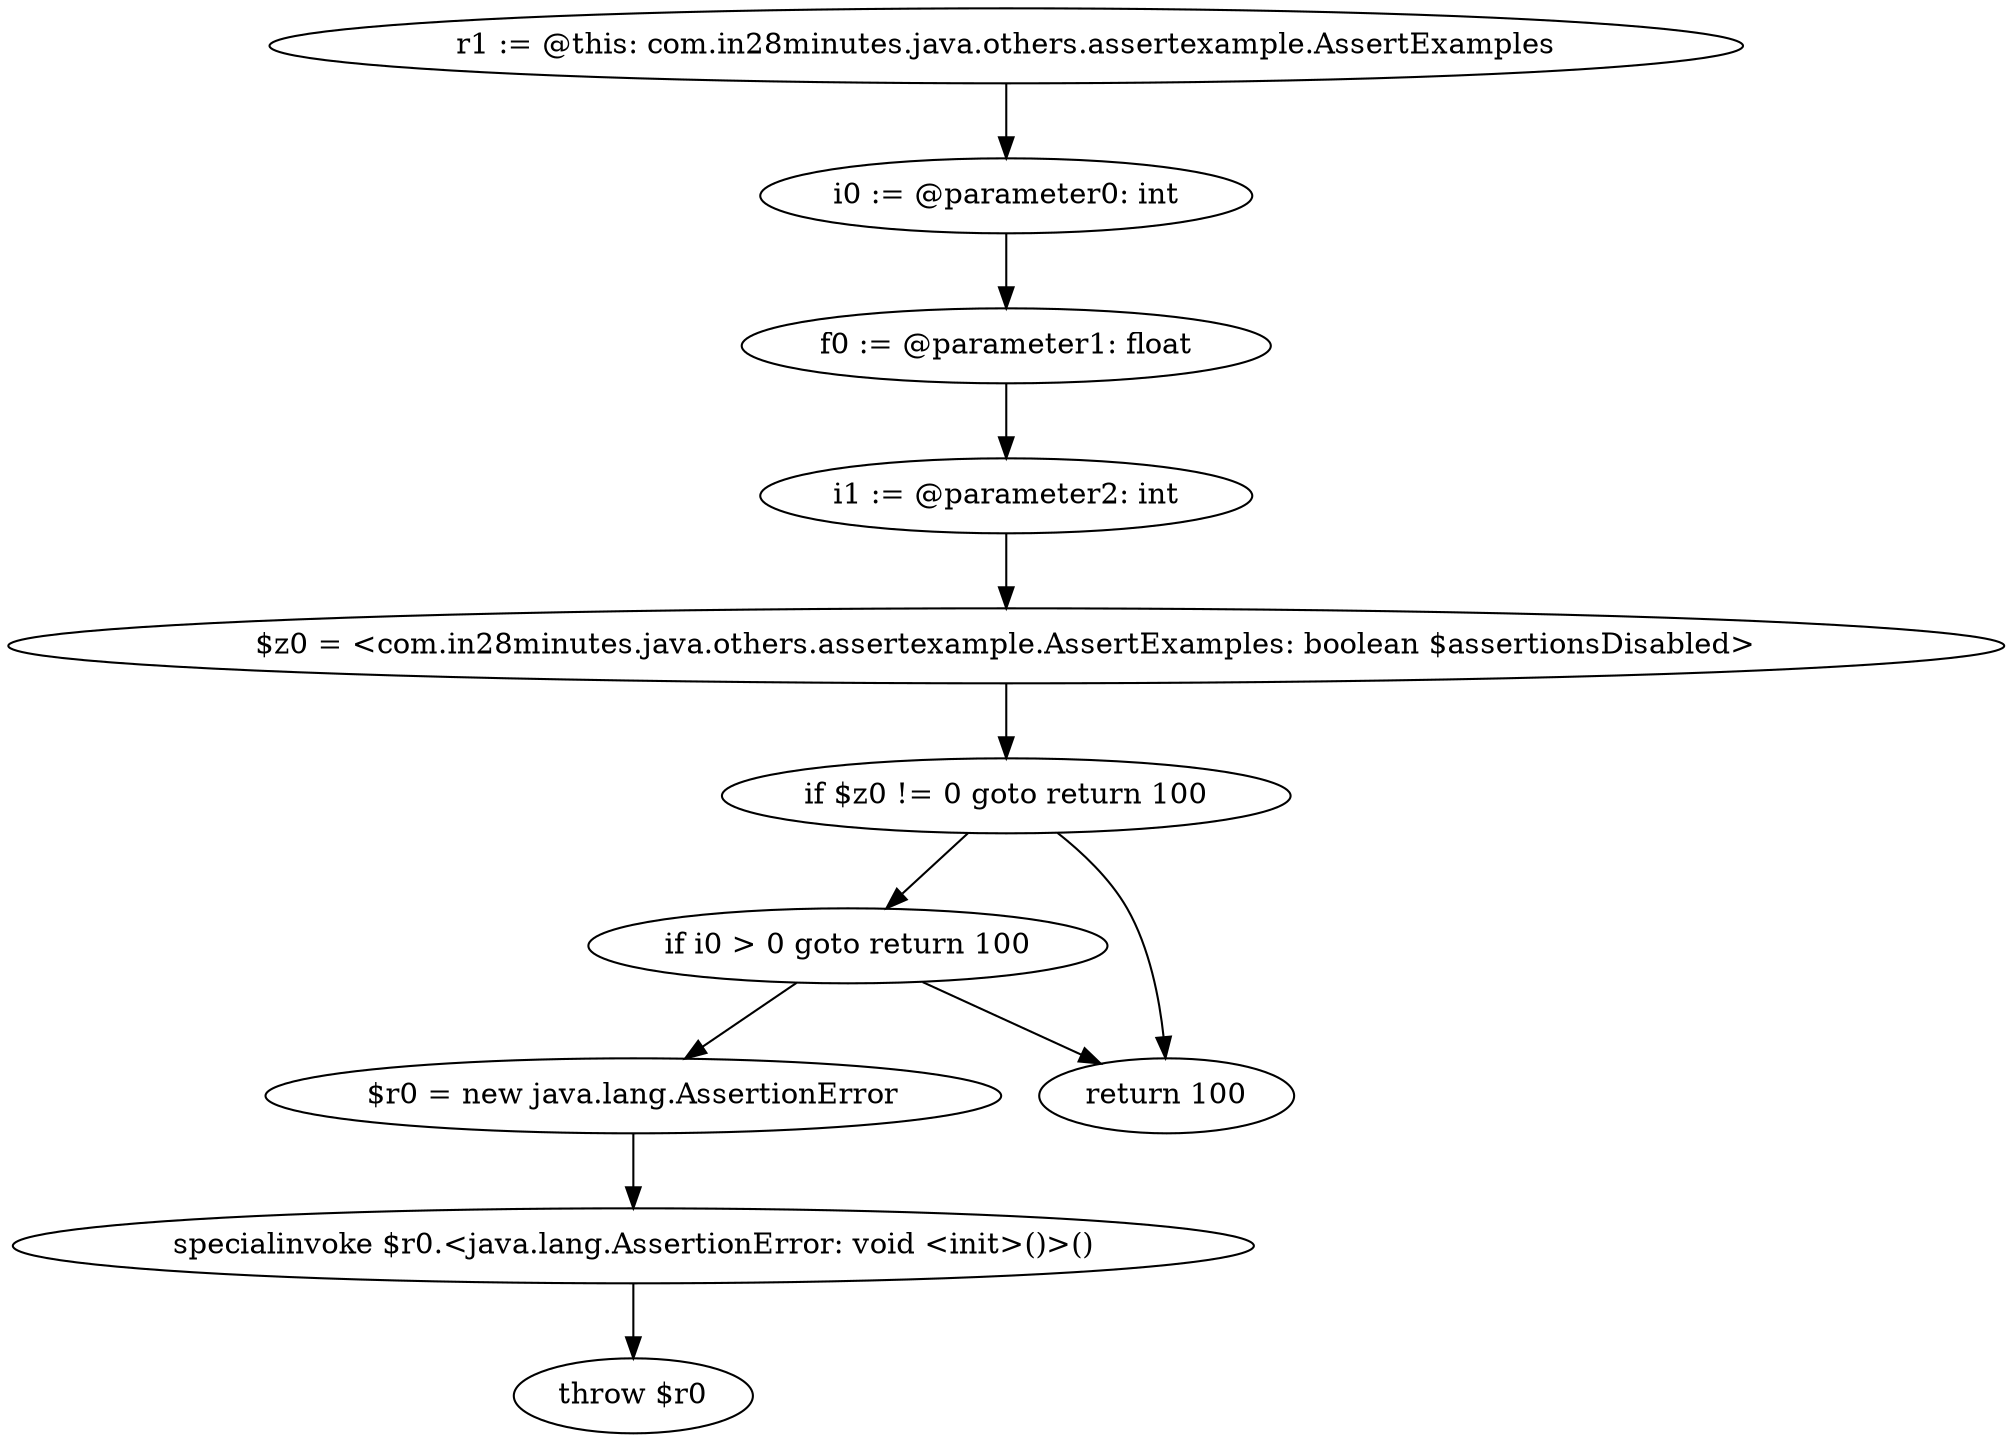 digraph "unitGraph" {
    "r1 := @this: com.in28minutes.java.others.assertexample.AssertExamples"
    "i0 := @parameter0: int"
    "f0 := @parameter1: float"
    "i1 := @parameter2: int"
    "$z0 = <com.in28minutes.java.others.assertexample.AssertExamples: boolean $assertionsDisabled>"
    "if $z0 != 0 goto return 100"
    "if i0 > 0 goto return 100"
    "$r0 = new java.lang.AssertionError"
    "specialinvoke $r0.<java.lang.AssertionError: void <init>()>()"
    "throw $r0"
    "return 100"
    "r1 := @this: com.in28minutes.java.others.assertexample.AssertExamples"->"i0 := @parameter0: int";
    "i0 := @parameter0: int"->"f0 := @parameter1: float";
    "f0 := @parameter1: float"->"i1 := @parameter2: int";
    "i1 := @parameter2: int"->"$z0 = <com.in28minutes.java.others.assertexample.AssertExamples: boolean $assertionsDisabled>";
    "$z0 = <com.in28minutes.java.others.assertexample.AssertExamples: boolean $assertionsDisabled>"->"if $z0 != 0 goto return 100";
    "if $z0 != 0 goto return 100"->"if i0 > 0 goto return 100";
    "if $z0 != 0 goto return 100"->"return 100";
    "if i0 > 0 goto return 100"->"$r0 = new java.lang.AssertionError";
    "if i0 > 0 goto return 100"->"return 100";
    "$r0 = new java.lang.AssertionError"->"specialinvoke $r0.<java.lang.AssertionError: void <init>()>()";
    "specialinvoke $r0.<java.lang.AssertionError: void <init>()>()"->"throw $r0";
}
